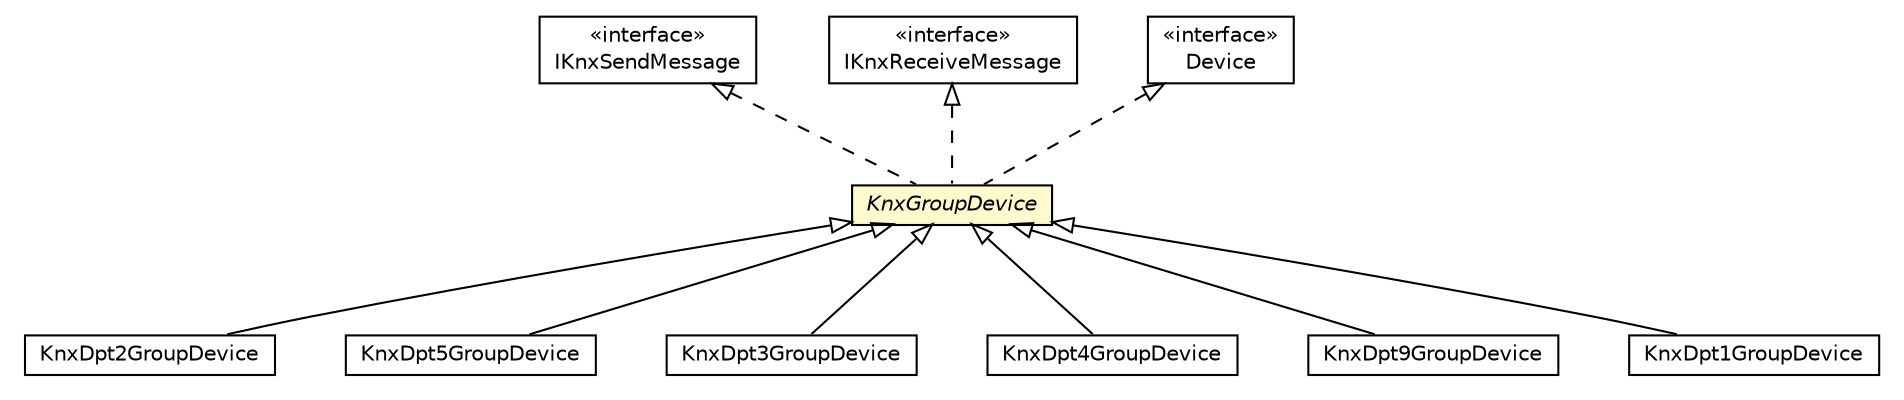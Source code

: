 #!/usr/local/bin/dot
#
# Class diagram 
# Generated by UMLGraph version R5_6-24-gf6e263 (http://www.umlgraph.org/)
#

digraph G {
	edge [fontname="Helvetica",fontsize=10,labelfontname="Helvetica",labelfontsize=10];
	node [fontname="Helvetica",fontsize=10,shape=plaintext];
	nodesep=0.25;
	ranksep=0.5;
	// org.universAAL.lddi.knx.groupdevicemodel.KnxDpt2GroupDevice
	c214887 [label=<<table title="org.universAAL.lddi.knx.groupdevicemodel.KnxDpt2GroupDevice" border="0" cellborder="1" cellspacing="0" cellpadding="2" port="p" href="./KnxDpt2GroupDevice.html">
		<tr><td><table border="0" cellspacing="0" cellpadding="1">
<tr><td align="center" balign="center"> KnxDpt2GroupDevice </td></tr>
		</table></td></tr>
		</table>>, URL="./KnxDpt2GroupDevice.html", fontname="Helvetica", fontcolor="black", fontsize=10.0];
	// org.universAAL.lddi.knx.groupdevicemodel.KnxDpt5GroupDevice
	c214889 [label=<<table title="org.universAAL.lddi.knx.groupdevicemodel.KnxDpt5GroupDevice" border="0" cellborder="1" cellspacing="0" cellpadding="2" port="p" href="./KnxDpt5GroupDevice.html">
		<tr><td><table border="0" cellspacing="0" cellpadding="1">
<tr><td align="center" balign="center"> KnxDpt5GroupDevice </td></tr>
		</table></td></tr>
		</table>>, URL="./KnxDpt5GroupDevice.html", fontname="Helvetica", fontcolor="black", fontsize=10.0];
	// org.universAAL.lddi.knx.groupdevicemodel.KnxDpt3GroupDevice
	c214890 [label=<<table title="org.universAAL.lddi.knx.groupdevicemodel.KnxDpt3GroupDevice" border="0" cellborder="1" cellspacing="0" cellpadding="2" port="p" href="./KnxDpt3GroupDevice.html">
		<tr><td><table border="0" cellspacing="0" cellpadding="1">
<tr><td align="center" balign="center"> KnxDpt3GroupDevice </td></tr>
		</table></td></tr>
		</table>>, URL="./KnxDpt3GroupDevice.html", fontname="Helvetica", fontcolor="black", fontsize=10.0];
	// org.universAAL.lddi.knx.groupdevicemodel.KnxDpt4GroupDevice
	c214891 [label=<<table title="org.universAAL.lddi.knx.groupdevicemodel.KnxDpt4GroupDevice" border="0" cellborder="1" cellspacing="0" cellpadding="2" port="p" href="./KnxDpt4GroupDevice.html">
		<tr><td><table border="0" cellspacing="0" cellpadding="1">
<tr><td align="center" balign="center"> KnxDpt4GroupDevice </td></tr>
		</table></td></tr>
		</table>>, URL="./KnxDpt4GroupDevice.html", fontname="Helvetica", fontcolor="black", fontsize=10.0];
	// org.universAAL.lddi.knx.groupdevicemodel.KnxDpt9GroupDevice
	c214892 [label=<<table title="org.universAAL.lddi.knx.groupdevicemodel.KnxDpt9GroupDevice" border="0" cellborder="1" cellspacing="0" cellpadding="2" port="p" href="./KnxDpt9GroupDevice.html">
		<tr><td><table border="0" cellspacing="0" cellpadding="1">
<tr><td align="center" balign="center"> KnxDpt9GroupDevice </td></tr>
		</table></td></tr>
		</table>>, URL="./KnxDpt9GroupDevice.html", fontname="Helvetica", fontcolor="black", fontsize=10.0];
	// org.universAAL.lddi.knx.groupdevicemodel.KnxGroupDevice
	c214893 [label=<<table title="org.universAAL.lddi.knx.groupdevicemodel.KnxGroupDevice" border="0" cellborder="1" cellspacing="0" cellpadding="2" port="p" bgcolor="lemonChiffon" href="./KnxGroupDevice.html">
		<tr><td><table border="0" cellspacing="0" cellpadding="1">
<tr><td align="center" balign="center"><font face="Helvetica-Oblique"> KnxGroupDevice </font></td></tr>
		</table></td></tr>
		</table>>, URL="./KnxGroupDevice.html", fontname="Helvetica", fontcolor="black", fontsize=10.0];
	// org.universAAL.lddi.knx.groupdevicemodel.KnxDpt1GroupDevice
	c214894 [label=<<table title="org.universAAL.lddi.knx.groupdevicemodel.KnxDpt1GroupDevice" border="0" cellborder="1" cellspacing="0" cellpadding="2" port="p" href="./KnxDpt1GroupDevice.html">
		<tr><td><table border="0" cellspacing="0" cellpadding="1">
<tr><td align="center" balign="center"> KnxDpt1GroupDevice </td></tr>
		</table></td></tr>
		</table>>, URL="./KnxDpt1GroupDevice.html", fontname="Helvetica", fontcolor="black", fontsize=10.0];
	// org.universAAL.lddi.knx.interfaces.IKnxSendMessage
	c214898 [label=<<table title="org.universAAL.lddi.knx.interfaces.IKnxSendMessage" border="0" cellborder="1" cellspacing="0" cellpadding="2" port="p" href="../interfaces/IKnxSendMessage.html">
		<tr><td><table border="0" cellspacing="0" cellpadding="1">
<tr><td align="center" balign="center"> &#171;interface&#187; </td></tr>
<tr><td align="center" balign="center"> IKnxSendMessage </td></tr>
		</table></td></tr>
		</table>>, URL="../interfaces/IKnxSendMessage.html", fontname="Helvetica", fontcolor="black", fontsize=10.0];
	// org.universAAL.lddi.knx.interfaces.IKnxReceiveMessage
	c214899 [label=<<table title="org.universAAL.lddi.knx.interfaces.IKnxReceiveMessage" border="0" cellborder="1" cellspacing="0" cellpadding="2" port="p" href="../interfaces/IKnxReceiveMessage.html">
		<tr><td><table border="0" cellspacing="0" cellpadding="1">
<tr><td align="center" balign="center"> &#171;interface&#187; </td></tr>
<tr><td align="center" balign="center"> IKnxReceiveMessage </td></tr>
		</table></td></tr>
		</table>>, URL="../interfaces/IKnxReceiveMessage.html", fontname="Helvetica", fontcolor="black", fontsize=10.0];
	//org.universAAL.lddi.knx.groupdevicemodel.KnxDpt2GroupDevice extends org.universAAL.lddi.knx.groupdevicemodel.KnxGroupDevice
	c214893:p -> c214887:p [dir=back,arrowtail=empty];
	//org.universAAL.lddi.knx.groupdevicemodel.KnxDpt5GroupDevice extends org.universAAL.lddi.knx.groupdevicemodel.KnxGroupDevice
	c214893:p -> c214889:p [dir=back,arrowtail=empty];
	//org.universAAL.lddi.knx.groupdevicemodel.KnxDpt3GroupDevice extends org.universAAL.lddi.knx.groupdevicemodel.KnxGroupDevice
	c214893:p -> c214890:p [dir=back,arrowtail=empty];
	//org.universAAL.lddi.knx.groupdevicemodel.KnxDpt4GroupDevice extends org.universAAL.lddi.knx.groupdevicemodel.KnxGroupDevice
	c214893:p -> c214891:p [dir=back,arrowtail=empty];
	//org.universAAL.lddi.knx.groupdevicemodel.KnxDpt9GroupDevice extends org.universAAL.lddi.knx.groupdevicemodel.KnxGroupDevice
	c214893:p -> c214892:p [dir=back,arrowtail=empty];
	//org.universAAL.lddi.knx.groupdevicemodel.KnxGroupDevice implements org.osgi.service.device.Device
	c215020:p -> c214893:p [dir=back,arrowtail=empty,style=dashed];
	//org.universAAL.lddi.knx.groupdevicemodel.KnxGroupDevice implements org.universAAL.lddi.knx.interfaces.IKnxReceiveMessage
	c214899:p -> c214893:p [dir=back,arrowtail=empty,style=dashed];
	//org.universAAL.lddi.knx.groupdevicemodel.KnxGroupDevice implements org.universAAL.lddi.knx.interfaces.IKnxSendMessage
	c214898:p -> c214893:p [dir=back,arrowtail=empty,style=dashed];
	//org.universAAL.lddi.knx.groupdevicemodel.KnxDpt1GroupDevice extends org.universAAL.lddi.knx.groupdevicemodel.KnxGroupDevice
	c214893:p -> c214894:p [dir=back,arrowtail=empty];
	// org.osgi.service.device.Device
	c215020 [label=<<table title="org.osgi.service.device.Device" border="0" cellborder="1" cellspacing="0" cellpadding="2" port="p" href="http://java.sun.com/j2se/1.4.2/docs/api/org/osgi/service/device/Device.html">
		<tr><td><table border="0" cellspacing="0" cellpadding="1">
<tr><td align="center" balign="center"> &#171;interface&#187; </td></tr>
<tr><td align="center" balign="center"> Device </td></tr>
		</table></td></tr>
		</table>>, URL="http://java.sun.com/j2se/1.4.2/docs/api/org/osgi/service/device/Device.html", fontname="Helvetica", fontcolor="black", fontsize=10.0];
}

